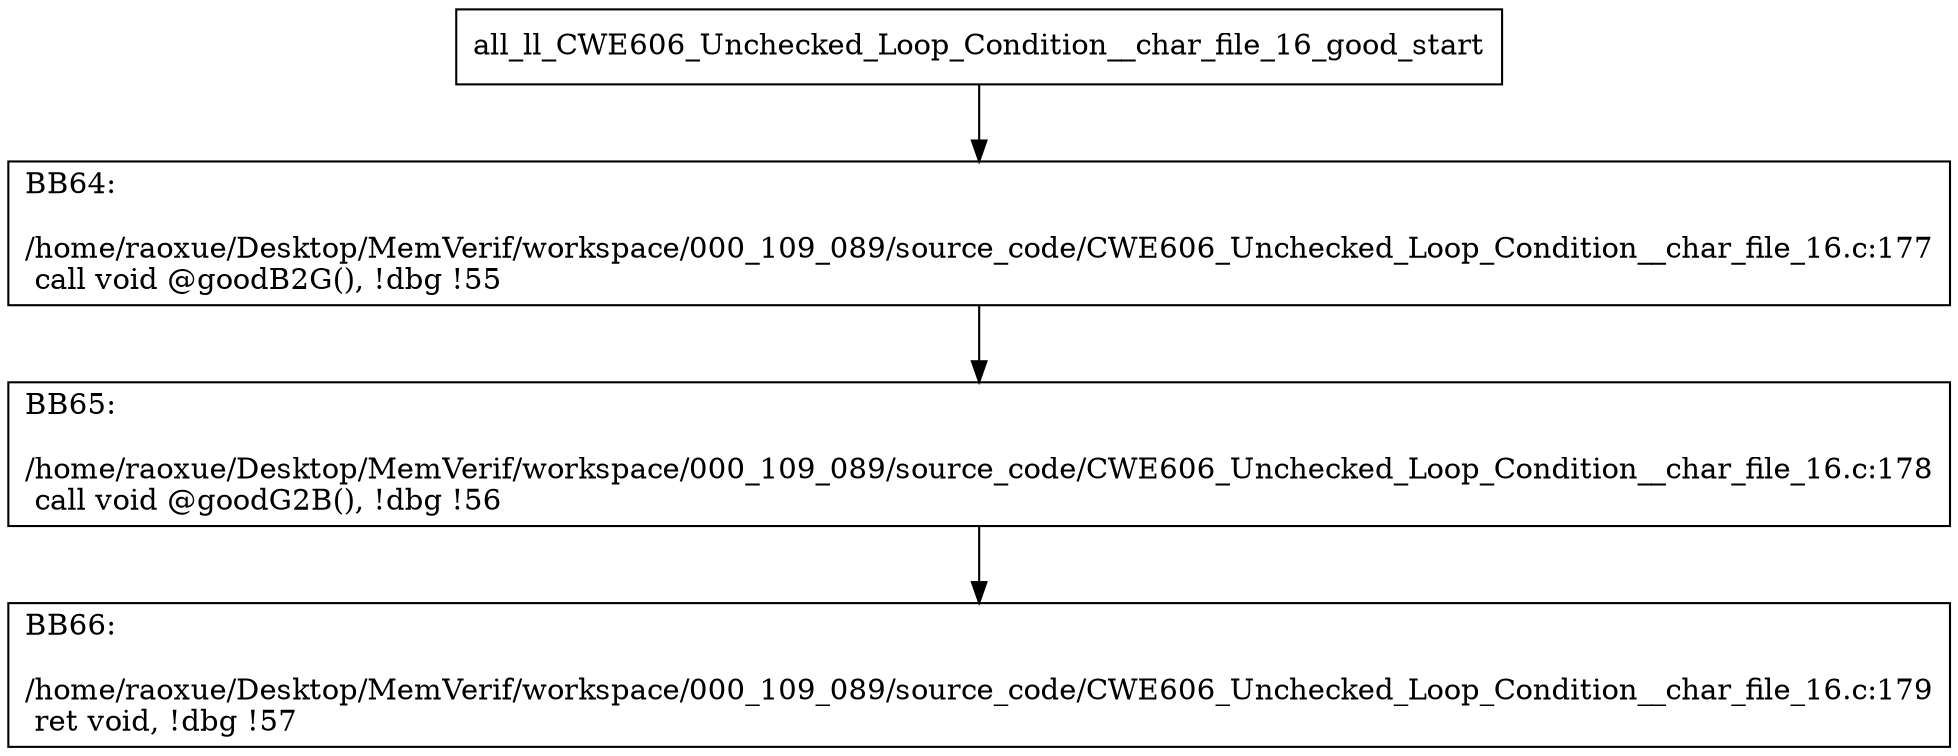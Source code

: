digraph "CFG for'all_ll_CWE606_Unchecked_Loop_Condition__char_file_16_good' function" {
	BBall_ll_CWE606_Unchecked_Loop_Condition__char_file_16_good_start[shape=record,label="{all_ll_CWE606_Unchecked_Loop_Condition__char_file_16_good_start}"];
	BBall_ll_CWE606_Unchecked_Loop_Condition__char_file_16_good_start-> all_ll_CWE606_Unchecked_Loop_Condition__char_file_16_goodBB64;
	all_ll_CWE606_Unchecked_Loop_Condition__char_file_16_goodBB64 [shape=record, label="{BB64:\l\l/home/raoxue/Desktop/MemVerif/workspace/000_109_089/source_code/CWE606_Unchecked_Loop_Condition__char_file_16.c:177\l
  call void @goodB2G(), !dbg !55\l
}"];
	all_ll_CWE606_Unchecked_Loop_Condition__char_file_16_goodBB64-> all_ll_CWE606_Unchecked_Loop_Condition__char_file_16_goodBB65;
	all_ll_CWE606_Unchecked_Loop_Condition__char_file_16_goodBB65 [shape=record, label="{BB65:\l\l/home/raoxue/Desktop/MemVerif/workspace/000_109_089/source_code/CWE606_Unchecked_Loop_Condition__char_file_16.c:178\l
  call void @goodG2B(), !dbg !56\l
}"];
	all_ll_CWE606_Unchecked_Loop_Condition__char_file_16_goodBB65-> all_ll_CWE606_Unchecked_Loop_Condition__char_file_16_goodBB66;
	all_ll_CWE606_Unchecked_Loop_Condition__char_file_16_goodBB66 [shape=record, label="{BB66:\l\l/home/raoxue/Desktop/MemVerif/workspace/000_109_089/source_code/CWE606_Unchecked_Loop_Condition__char_file_16.c:179\l
  ret void, !dbg !57\l
}"];
}
